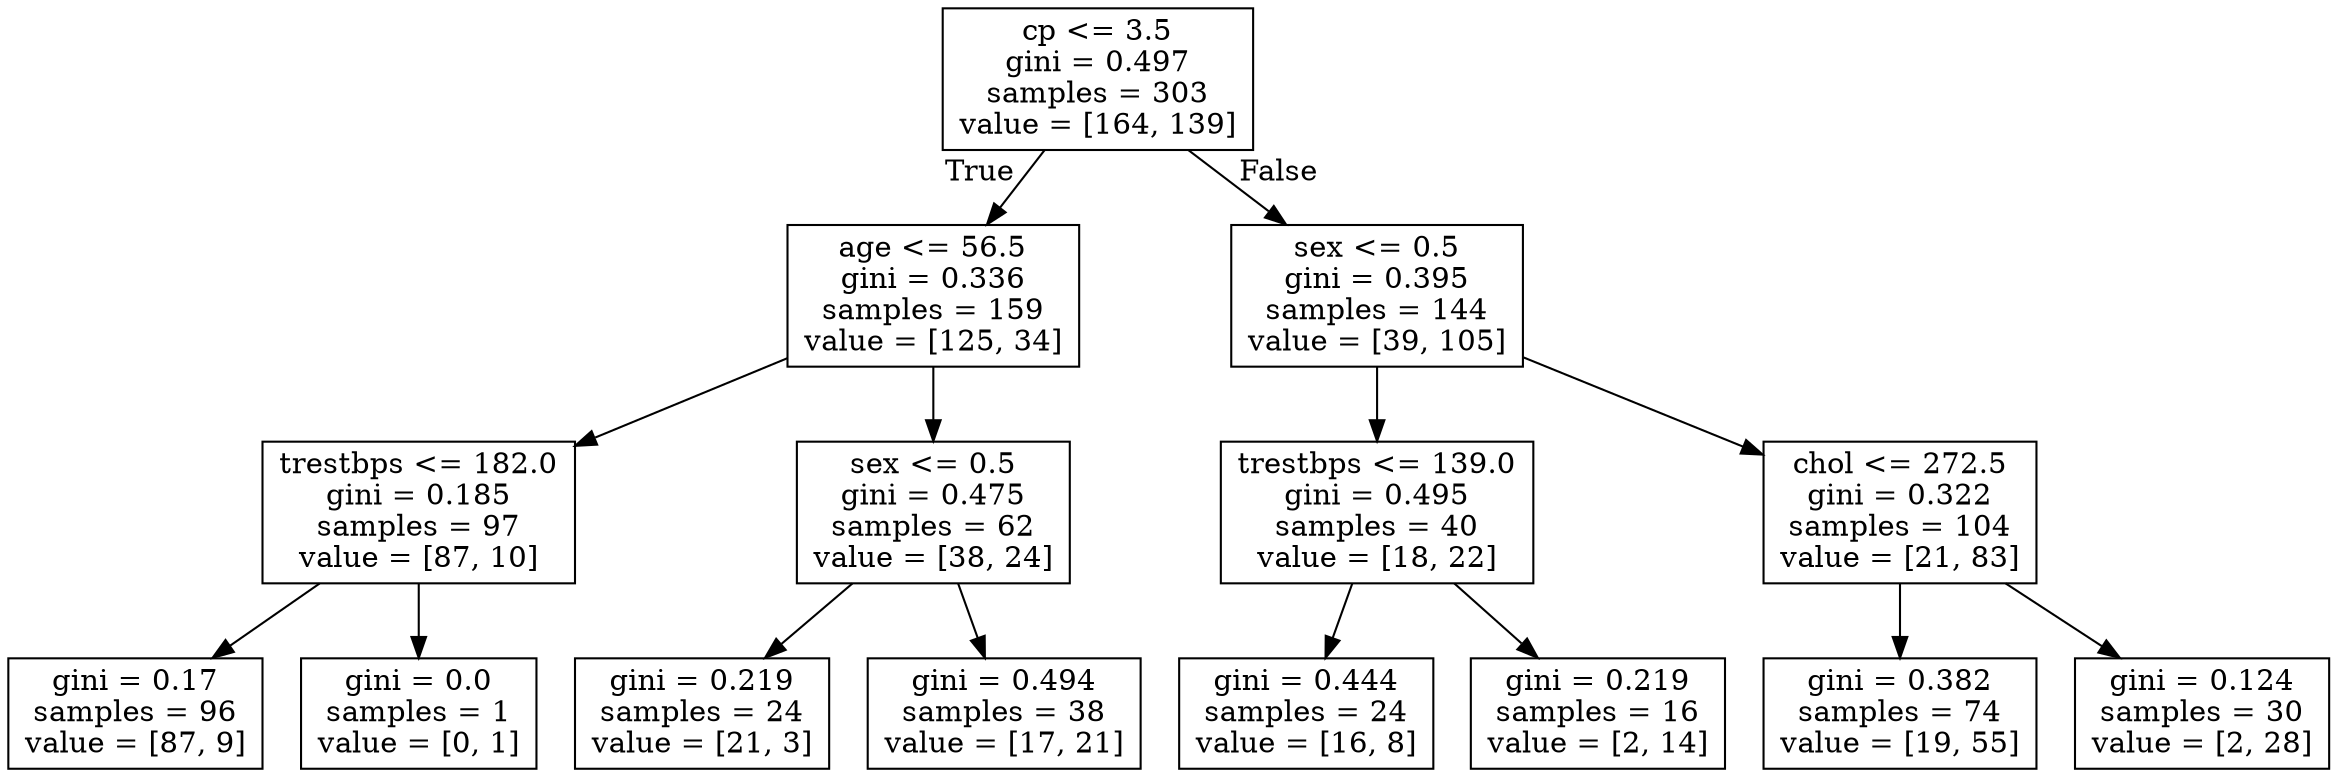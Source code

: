digraph Tree {
node [shape=box] ;
0 [label="cp <= 3.5\ngini = 0.497\nsamples = 303\nvalue = [164, 139]"] ;
1 [label="age <= 56.5\ngini = 0.336\nsamples = 159\nvalue = [125, 34]"] ;
0 -> 1 [labeldistance=2.5, labelangle=45, headlabel="True"] ;
2 [label="trestbps <= 182.0\ngini = 0.185\nsamples = 97\nvalue = [87, 10]"] ;
1 -> 2 ;
3 [label="gini = 0.17\nsamples = 96\nvalue = [87, 9]"] ;
2 -> 3 ;
4 [label="gini = 0.0\nsamples = 1\nvalue = [0, 1]"] ;
2 -> 4 ;
5 [label="sex <= 0.5\ngini = 0.475\nsamples = 62\nvalue = [38, 24]"] ;
1 -> 5 ;
6 [label="gini = 0.219\nsamples = 24\nvalue = [21, 3]"] ;
5 -> 6 ;
7 [label="gini = 0.494\nsamples = 38\nvalue = [17, 21]"] ;
5 -> 7 ;
8 [label="sex <= 0.5\ngini = 0.395\nsamples = 144\nvalue = [39, 105]"] ;
0 -> 8 [labeldistance=2.5, labelangle=-45, headlabel="False"] ;
9 [label="trestbps <= 139.0\ngini = 0.495\nsamples = 40\nvalue = [18, 22]"] ;
8 -> 9 ;
10 [label="gini = 0.444\nsamples = 24\nvalue = [16, 8]"] ;
9 -> 10 ;
11 [label="gini = 0.219\nsamples = 16\nvalue = [2, 14]"] ;
9 -> 11 ;
12 [label="chol <= 272.5\ngini = 0.322\nsamples = 104\nvalue = [21, 83]"] ;
8 -> 12 ;
13 [label="gini = 0.382\nsamples = 74\nvalue = [19, 55]"] ;
12 -> 13 ;
14 [label="gini = 0.124\nsamples = 30\nvalue = [2, 28]"] ;
12 -> 14 ;
}